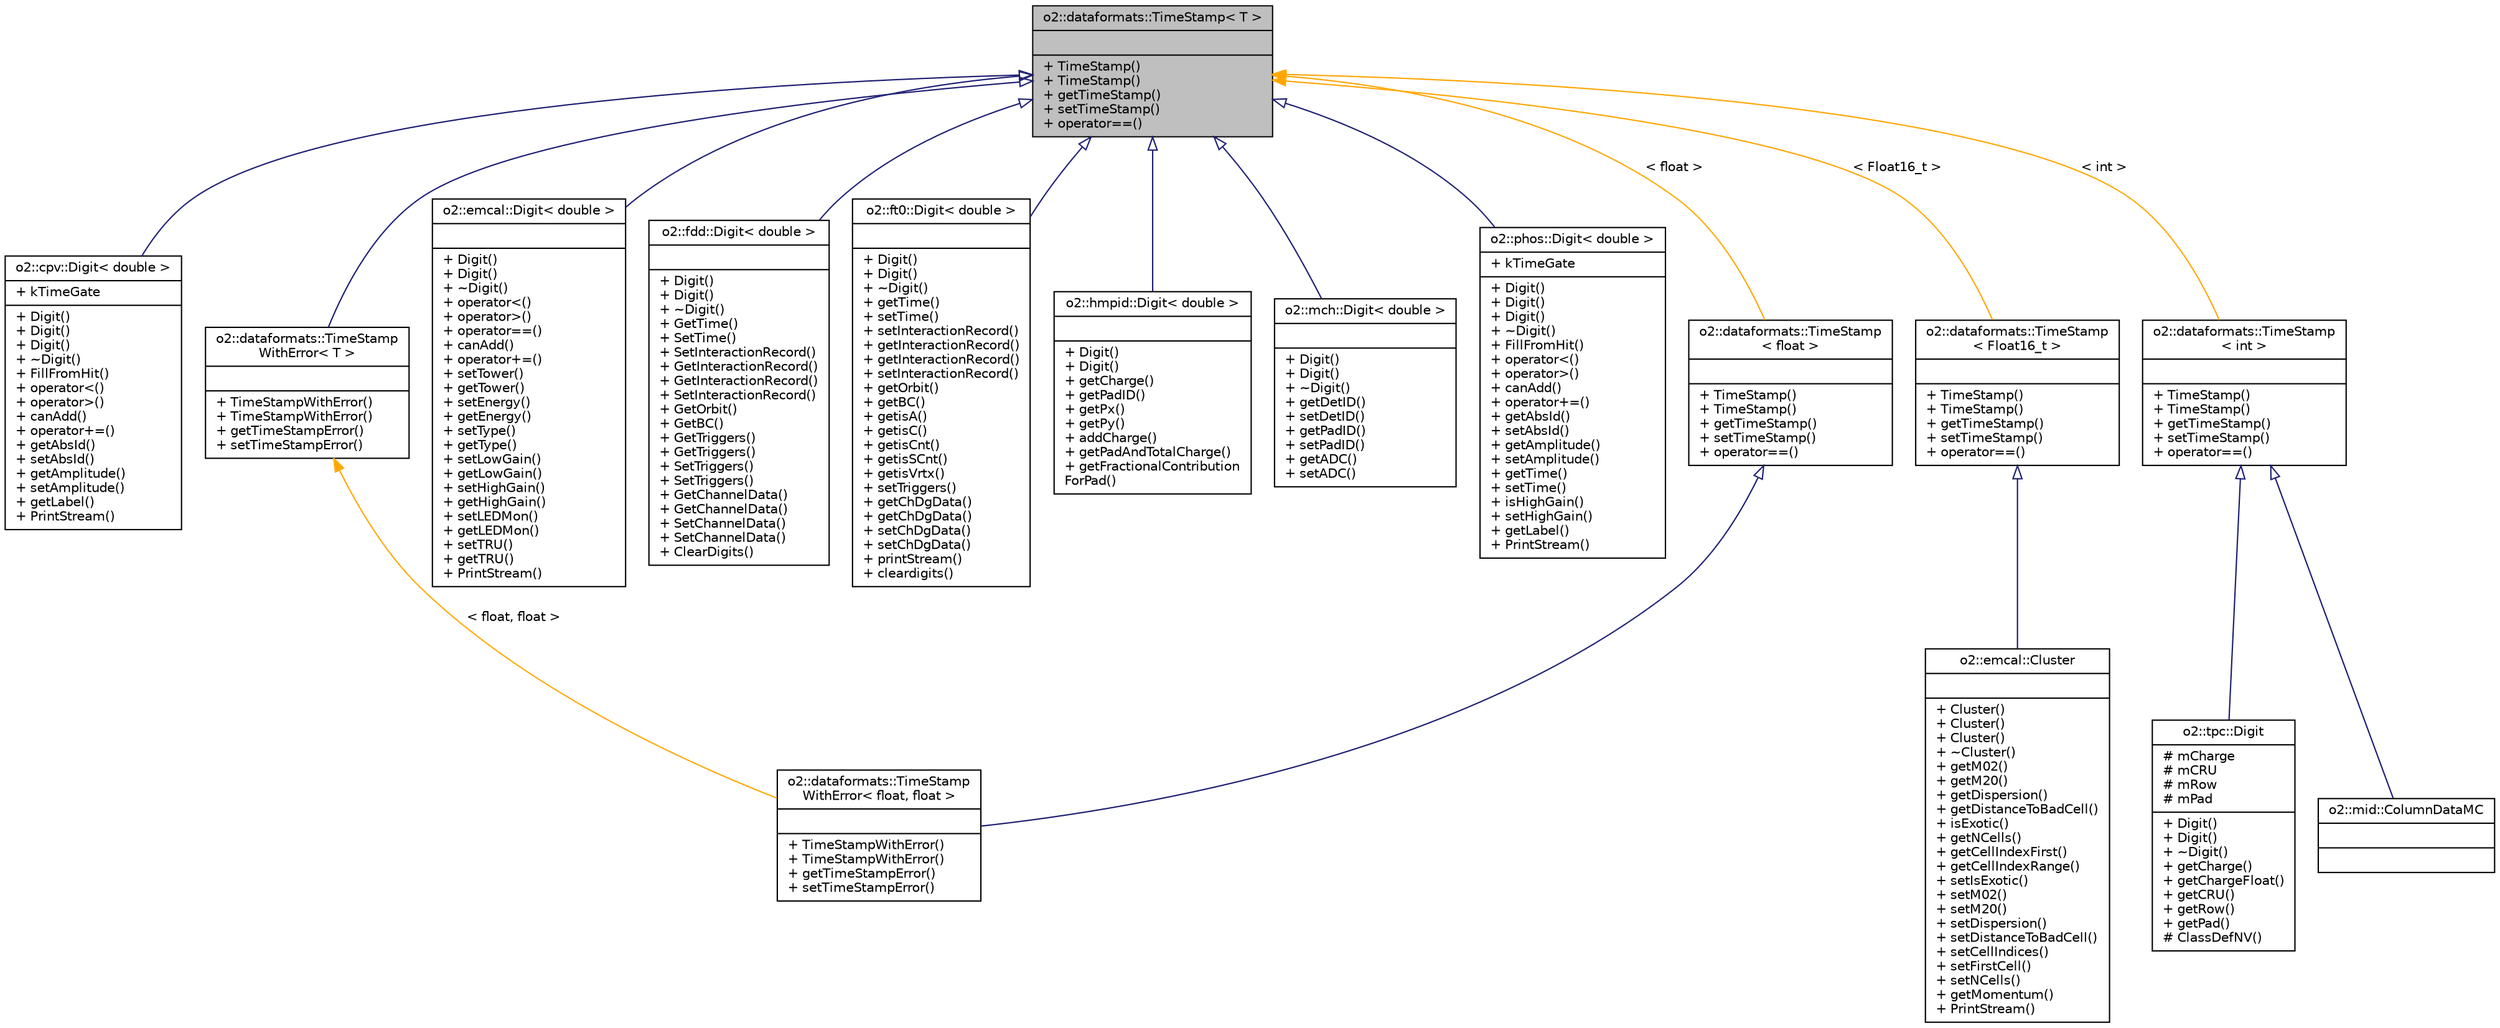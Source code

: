 digraph "o2::dataformats::TimeStamp&lt; T &gt;"
{
 // INTERACTIVE_SVG=YES
  bgcolor="transparent";
  edge [fontname="Helvetica",fontsize="10",labelfontname="Helvetica",labelfontsize="10"];
  node [fontname="Helvetica",fontsize="10",shape=record];
  Node1 [label="{o2::dataformats::TimeStamp\< T \>\n||+ TimeStamp()\l+ TimeStamp()\l+ getTimeStamp()\l+ setTimeStamp()\l+ operator==()\l}",height=0.2,width=0.4,color="black", fillcolor="grey75", style="filled", fontcolor="black"];
  Node1 -> Node2 [dir="back",color="midnightblue",fontsize="10",style="solid",arrowtail="onormal",fontname="Helvetica"];
  Node2 [label="{o2::cpv::Digit\< double \>\n|+ kTimeGate\l|+ Digit()\l+ Digit()\l+ Digit()\l+ ~Digit()\l+ FillFromHit()\l+ operator\<()\l+ operator\>()\l+ canAdd()\l+ operator+=()\l+ getAbsId()\l+ setAbsId()\l+ getAmplitude()\l+ setAmplitude()\l+ getLabel()\l+ PrintStream()\l}",height=0.2,width=0.4,color="black",URL="$d2/dab/classo2_1_1cpv_1_1Digit.html"];
  Node1 -> Node3 [dir="back",color="midnightblue",fontsize="10",style="solid",arrowtail="onormal",fontname="Helvetica"];
  Node3 [label="{o2::dataformats::TimeStamp\lWithError\< T \>\n||+ TimeStampWithError()\l+ TimeStampWithError()\l+ getTimeStampError()\l+ setTimeStampError()\l}",height=0.2,width=0.4,color="black",URL="$d3/dbf/classo2_1_1dataformats_1_1TimeStampWithError.html"];
  Node3 -> Node4 [dir="back",color="orange",fontsize="10",style="solid",label=" \< float, float \>" ,fontname="Helvetica"];
  Node4 [label="{o2::dataformats::TimeStamp\lWithError\< float, float \>\n||+ TimeStampWithError()\l+ TimeStampWithError()\l+ getTimeStampError()\l+ setTimeStampError()\l}",height=0.2,width=0.4,color="black",URL="$d3/dbf/classo2_1_1dataformats_1_1TimeStampWithError.html"];
  Node1 -> Node5 [dir="back",color="midnightblue",fontsize="10",style="solid",arrowtail="onormal",fontname="Helvetica"];
  Node5 [label="{o2::emcal::Digit\< double \>\n||+ Digit()\l+ Digit()\l+ ~Digit()\l+ operator\<()\l+ operator\>()\l+ operator==()\l+ canAdd()\l+ operator+=()\l+ setTower()\l+ getTower()\l+ setEnergy()\l+ getEnergy()\l+ setType()\l+ getType()\l+ setLowGain()\l+ getLowGain()\l+ setHighGain()\l+ getHighGain()\l+ setLEDMon()\l+ getLEDMon()\l+ setTRU()\l+ getTRU()\l+ PrintStream()\l}",height=0.2,width=0.4,color="black",URL="$df/d39/classo2_1_1emcal_1_1Digit.html",tooltip="EMCAL digit implementation. "];
  Node1 -> Node6 [dir="back",color="midnightblue",fontsize="10",style="solid",arrowtail="onormal",fontname="Helvetica"];
  Node6 [label="{o2::fdd::Digit\< double \>\n||+ Digit()\l+ Digit()\l+ ~Digit()\l+ GetTime()\l+ SetTime()\l+ SetInteractionRecord()\l+ GetInteractionRecord()\l+ GetInteractionRecord()\l+ SetInteractionRecord()\l+ GetOrbit()\l+ GetBC()\l+ GetTriggers()\l+ GetTriggers()\l+ SetTriggers()\l+ SetTriggers()\l+ GetChannelData()\l+ GetChannelData()\l+ SetChannelData()\l+ SetChannelData()\l+ ClearDigits()\l}",height=0.2,width=0.4,color="black",URL="$d5/dbd/classo2_1_1fdd_1_1Digit.html"];
  Node1 -> Node7 [dir="back",color="midnightblue",fontsize="10",style="solid",arrowtail="onormal",fontname="Helvetica"];
  Node7 [label="{o2::ft0::Digit\< double \>\n||+ Digit()\l+ Digit()\l+ ~Digit()\l+ getTime()\l+ setTime()\l+ setInteractionRecord()\l+ getInteractionRecord()\l+ getInteractionRecord()\l+ setInteractionRecord()\l+ getOrbit()\l+ getBC()\l+ getisA()\l+ getisC()\l+ getisCnt()\l+ getisSCnt()\l+ getisVrtx()\l+ setTriggers()\l+ getChDgData()\l+ getChDgData()\l+ setChDgData()\l+ setChDgData()\l+ printStream()\l+ cleardigits()\l}",height=0.2,width=0.4,color="black",URL="$d8/d2a/classo2_1_1ft0_1_1Digit.html",tooltip="FIT digit implementation. "];
  Node1 -> Node8 [dir="back",color="midnightblue",fontsize="10",style="solid",arrowtail="onormal",fontname="Helvetica"];
  Node8 [label="{o2::hmpid::Digit\< double \>\n||+ Digit()\l+ Digit()\l+ getCharge()\l+ getPadID()\l+ getPx()\l+ getPy()\l+ addCharge()\l+ getPadAndTotalCharge()\l+ getFractionalContribution\lForPad()\l}",height=0.2,width=0.4,color="black",URL="$d3/d03/classo2_1_1hmpid_1_1Digit.html",tooltip="HMPID digit implementation. "];
  Node1 -> Node9 [dir="back",color="midnightblue",fontsize="10",style="solid",arrowtail="onormal",fontname="Helvetica"];
  Node9 [label="{o2::mch::Digit\< double \>\n||+ Digit()\l+ Digit()\l+ ~Digit()\l+ getDetID()\l+ setDetID()\l+ getPadID()\l+ setPadID()\l+ getADC()\l+ setADC()\l}",height=0.2,width=0.4,color="black",URL="$da/d30/classo2_1_1mch_1_1Digit.html"];
  Node1 -> Node10 [dir="back",color="midnightblue",fontsize="10",style="solid",arrowtail="onormal",fontname="Helvetica"];
  Node10 [label="{o2::phos::Digit\< double \>\n|+ kTimeGate\l|+ Digit()\l+ Digit()\l+ Digit()\l+ ~Digit()\l+ FillFromHit()\l+ operator\<()\l+ operator\>()\l+ canAdd()\l+ operator+=()\l+ getAbsId()\l+ setAbsId()\l+ getAmplitude()\l+ setAmplitude()\l+ getTime()\l+ setTime()\l+ isHighGain()\l+ setHighGain()\l+ getLabel()\l+ PrintStream()\l}",height=0.2,width=0.4,color="black",URL="$df/dbc/classo2_1_1phos_1_1Digit.html"];
  Node1 -> Node11 [dir="back",color="orange",fontsize="10",style="solid",label=" \< Float16_t \>" ,fontname="Helvetica"];
  Node11 [label="{o2::dataformats::TimeStamp\l\< Float16_t \>\n||+ TimeStamp()\l+ TimeStamp()\l+ getTimeStamp()\l+ setTimeStamp()\l+ operator==()\l}",height=0.2,width=0.4,color="black",URL="$d0/d94/classo2_1_1dataformats_1_1TimeStamp.html"];
  Node11 -> Node12 [dir="back",color="midnightblue",fontsize="10",style="solid",arrowtail="onormal",fontname="Helvetica"];
  Node12 [label="{o2::emcal::Cluster\n||+ Cluster()\l+ Cluster()\l+ Cluster()\l+ ~Cluster()\l+ getM02()\l+ getM20()\l+ getDispersion()\l+ getDistanceToBadCell()\l+ isExotic()\l+ getNCells()\l+ getCellIndexFirst()\l+ getCellIndexRange()\l+ setIsExotic()\l+ setM02()\l+ setM20()\l+ setDispersion()\l+ setDistanceToBadCell()\l+ setCellIndices()\l+ setFirstCell()\l+ setNCells()\l+ getMomentum()\l+ PrintStream()\l}",height=0.2,width=0.4,color="black",URL="$d9/d70/classo2_1_1emcal_1_1Cluster.html",tooltip="EMCAL Cluster. "];
  Node1 -> Node13 [dir="back",color="orange",fontsize="10",style="solid",label=" \< float \>" ,fontname="Helvetica"];
  Node13 [label="{o2::dataformats::TimeStamp\l\< float \>\n||+ TimeStamp()\l+ TimeStamp()\l+ getTimeStamp()\l+ setTimeStamp()\l+ operator==()\l}",height=0.2,width=0.4,color="black",URL="$d0/d94/classo2_1_1dataformats_1_1TimeStamp.html"];
  Node13 -> Node4 [dir="back",color="midnightblue",fontsize="10",style="solid",arrowtail="onormal",fontname="Helvetica"];
  Node1 -> Node14 [dir="back",color="orange",fontsize="10",style="solid",label=" \< int \>" ,fontname="Helvetica"];
  Node14 [label="{o2::dataformats::TimeStamp\l\< int \>\n||+ TimeStamp()\l+ TimeStamp()\l+ getTimeStamp()\l+ setTimeStamp()\l+ operator==()\l}",height=0.2,width=0.4,color="black",URL="$d0/d94/classo2_1_1dataformats_1_1TimeStamp.html"];
  Node14 -> Node15 [dir="back",color="midnightblue",fontsize="10",style="solid",arrowtail="onormal",fontname="Helvetica"];
  Node15 [label="{o2::mid::ColumnDataMC\n||}",height=0.2,width=0.4,color="black",URL="$d8/d17/classo2_1_1mid_1_1ColumnDataMC.html",tooltip="Column data structure for MID simulations. "];
  Node14 -> Node16 [dir="back",color="midnightblue",fontsize="10",style="solid",arrowtail="onormal",fontname="Helvetica"];
  Node16 [label="{o2::tpc::Digit\n|# mCharge\l# mCRU\l# mRow\l# mPad\l|+ Digit()\l+ Digit()\l+ ~Digit()\l+ getCharge()\l+ getChargeFloat()\l+ getCRU()\l+ getRow()\l+ getPad()\l# ClassDefNV()\l}",height=0.2,width=0.4,color="black",URL="$d1/d46/classo2_1_1tpc_1_1Digit.html"];
}
